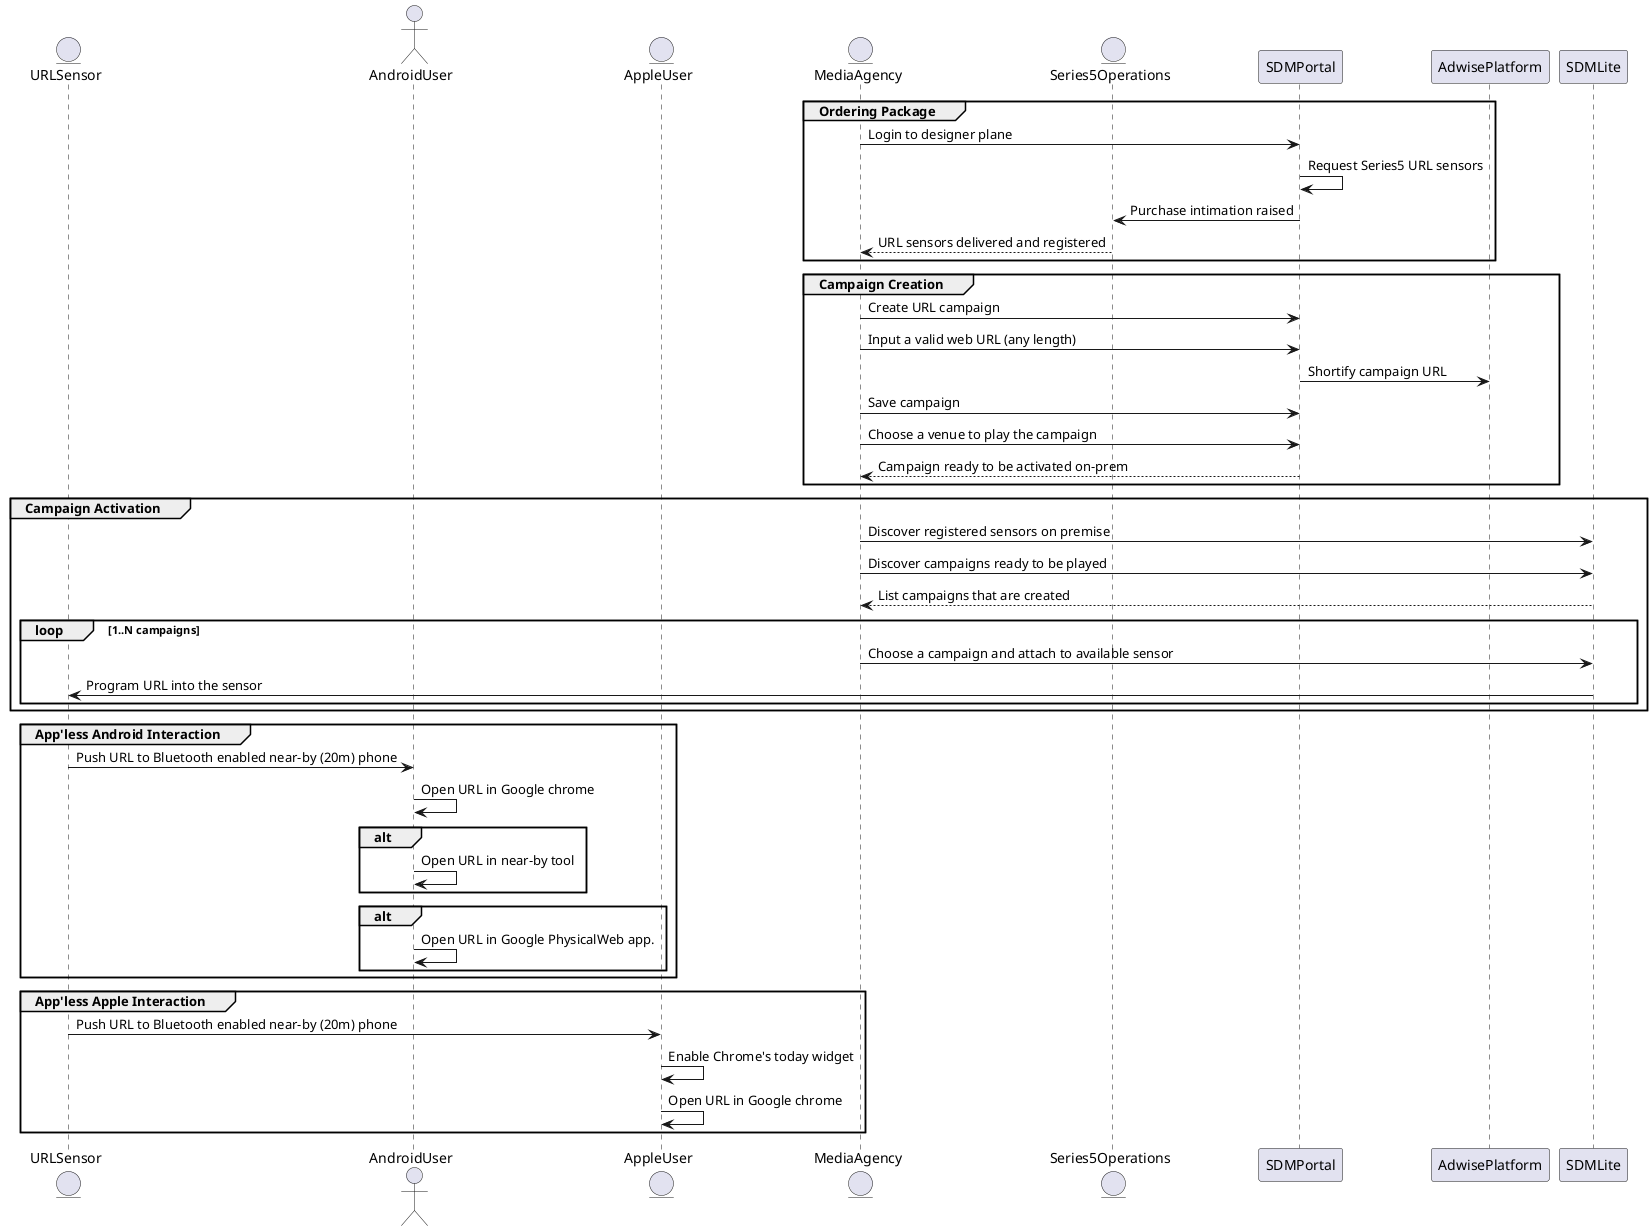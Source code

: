 @startuml
entity URLSensor
actor AndroidUser
entity AppleUser
entity MediaAgency
entity Series5Operations

group Ordering Package
MediaAgency -> SDMPortal  : Login to designer plane
SDMPortal -> SDMPortal : Request Series5 URL sensors
SDMPortal -> Series5Operations : Purchase intimation raised
Series5Operations --> MediaAgency : URL sensors delivered and registered
end
group Campaign Creation
MediaAgency -> SDMPortal : Create URL campaign
MediaAgency -> SDMPortal : Input a valid web URL (any length)
SDMPortal -> AdwisePlatform  : Shortify campaign URL
MediaAgency -> SDMPortal : Save campaign
MediaAgency -> SDMPortal : Choose a venue to play the campaign
SDMPortal --> MediaAgency : Campaign ready to be activated on-prem
end
group Campaign Activation
MediaAgency -> SDMLite : Discover registered sensors on premise
MediaAgency -> SDMLite : Discover campaigns ready to be played
SDMLite --> MediaAgency : List campaigns that are created
loop 1..N campaigns
MediaAgency -> SDMLite : Choose a campaign and attach to available sensor
SDMLite -> URLSensor : Program URL into the sensor
end
end
group App'less Android Interaction
URLSensor -> AndroidUser : Push URL to Bluetooth enabled near-by (20m) phone
AndroidUser -> AndroidUser : Open URL in Google chrome
alt 
AndroidUser -> AndroidUser : Open URL in near-by tool
end
alt 
AndroidUser -> AndroidUser : Open URL in Google PhysicalWeb app.
end
end
group App'less Apple Interaction
URLSensor -> AppleUser : Push URL to Bluetooth enabled near-by (20m) phone
AppleUser -> AppleUser : Enable Chrome's today widget
AppleUser -> AppleUser : Open URL in Google chrome
end

@enduml